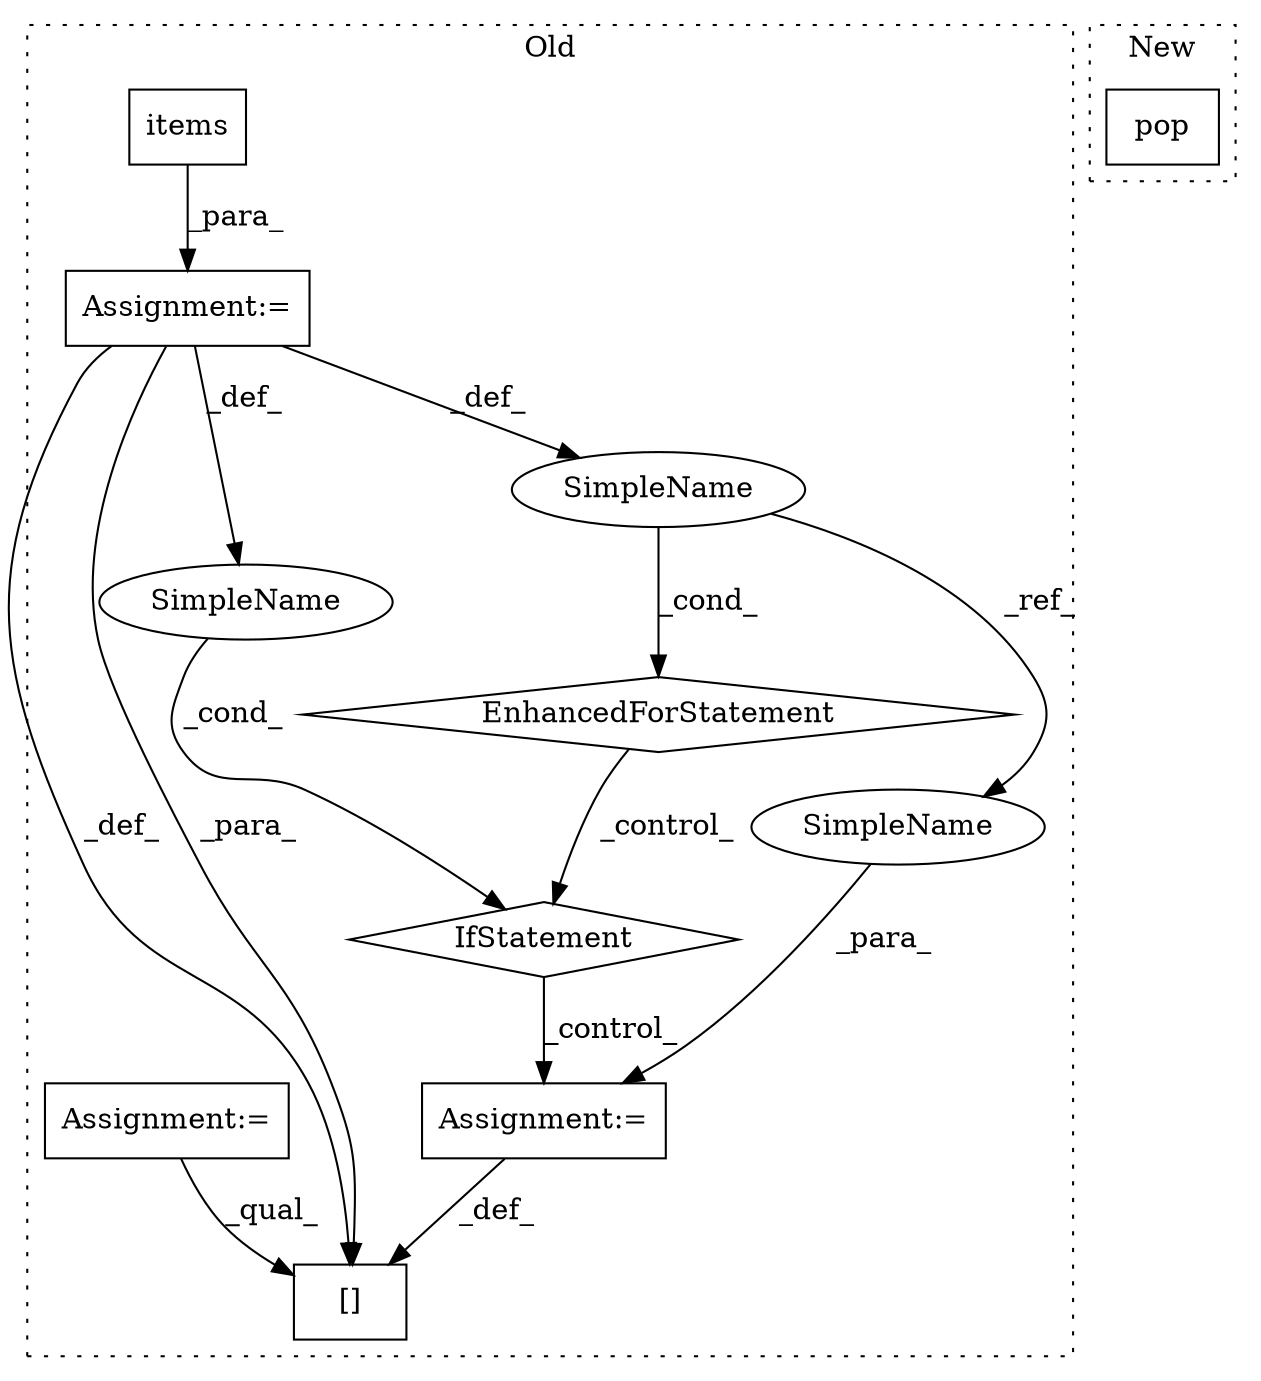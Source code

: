 digraph G {
subgraph cluster0 {
1 [label="items" a="32" s="18046" l="7" shape="box"];
3 [label="Assignment:=" a="7" s="17962,18053" l="69,2" shape="box"];
4 [label="EnhancedForStatement" a="70" s="17962,18053" l="69,2" shape="diamond"];
5 [label="Assignment:=" a="7" s="18433" l="1" shape="box"];
6 [label="[]" a="2" s="18403,18432" l="12,1" shape="box"];
7 [label="Assignment:=" a="7" s="17945" l="1" shape="box"];
8 [label="IfStatement" a="25" s="18262,18282" l="4,2" shape="diamond"];
9 [label="SimpleName" a="42" s="" l="" shape="ellipse"];
10 [label="SimpleName" a="42" s="18035" l="1" shape="ellipse"];
11 [label="SimpleName" a="42" s="18434" l="1" shape="ellipse"];
label = "Old";
style="dotted";
}
subgraph cluster1 {
2 [label="pop" a="32" s="17502,17528" l="4,1" shape="box"];
label = "New";
style="dotted";
}
1 -> 3 [label="_para_"];
3 -> 6 [label="_def_"];
3 -> 9 [label="_def_"];
3 -> 10 [label="_def_"];
3 -> 6 [label="_para_"];
4 -> 8 [label="_control_"];
5 -> 6 [label="_def_"];
7 -> 6 [label="_qual_"];
8 -> 5 [label="_control_"];
9 -> 8 [label="_cond_"];
10 -> 4 [label="_cond_"];
10 -> 11 [label="_ref_"];
11 -> 5 [label="_para_"];
}